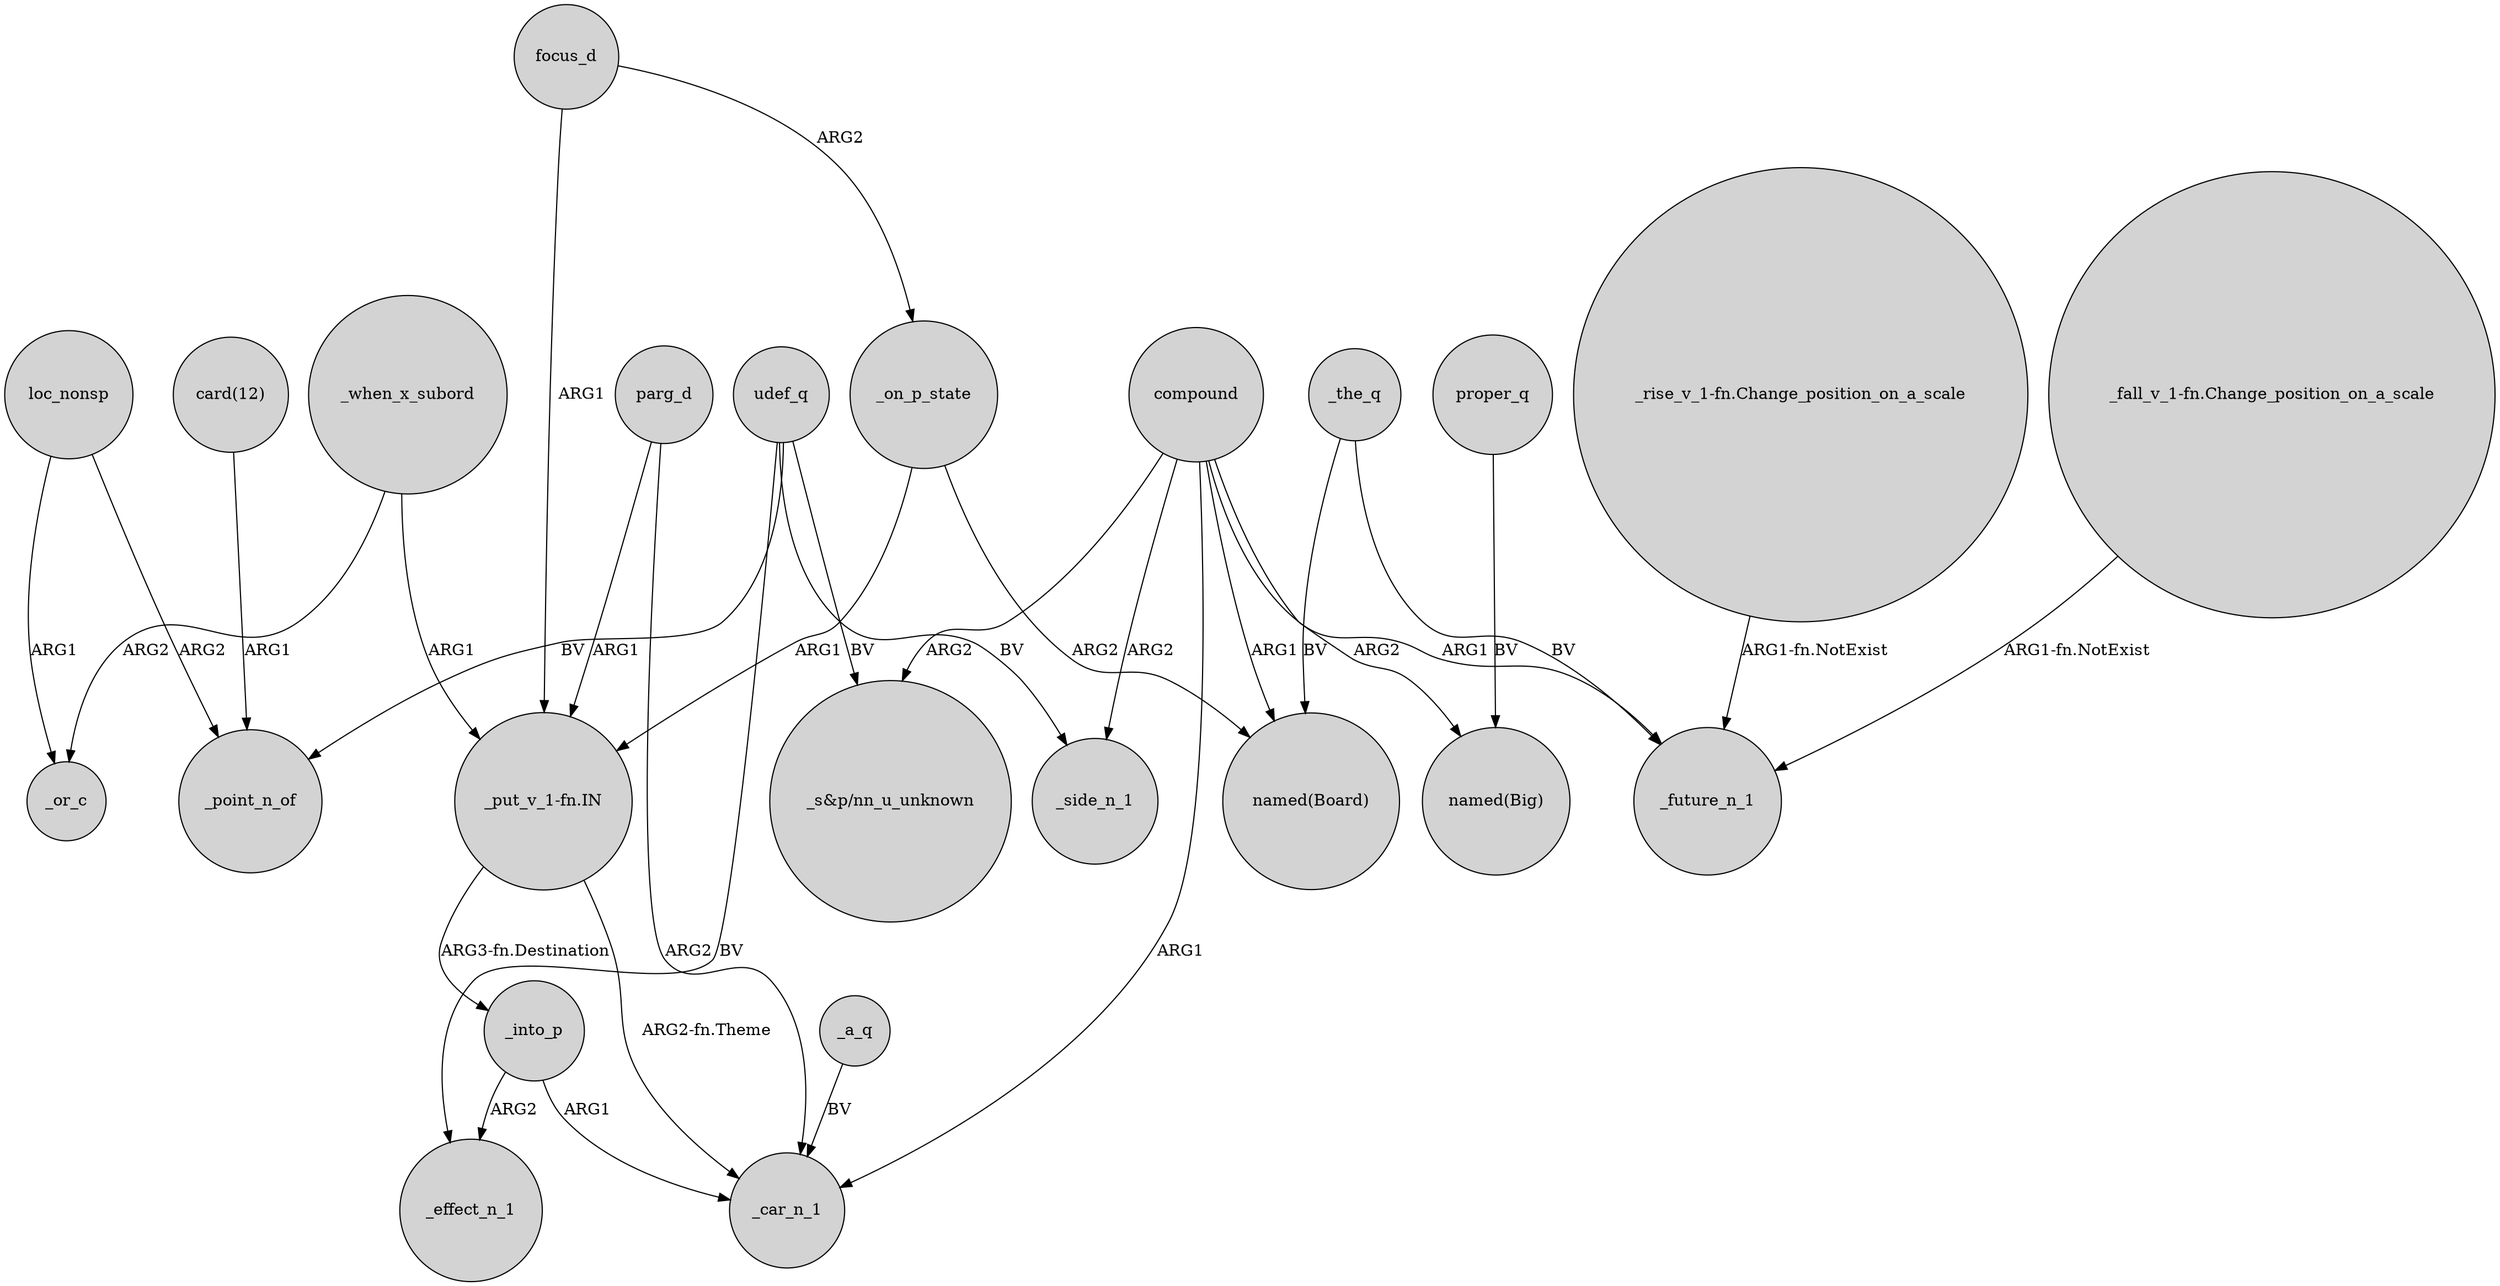 digraph {
	node [shape=circle style=filled]
	"_put_v_1-fn.IN" -> _into_p [label="ARG3-fn.Destination"]
	parg_d -> "_put_v_1-fn.IN" [label=ARG1]
	_the_q -> "named(Board)" [label=BV]
	loc_nonsp -> _point_n_of [label=ARG2]
	compound -> _future_n_1 [label=ARG1]
	_into_p -> _effect_n_1 [label=ARG2]
	udef_q -> "_s&p/nn_u_unknown" [label=BV]
	_into_p -> _car_n_1 [label=ARG1]
	"_rise_v_1-fn.Change_position_on_a_scale" -> _future_n_1 [label="ARG1-fn.NotExist"]
	focus_d -> _on_p_state [label=ARG2]
	udef_q -> _point_n_of [label=BV]
	compound -> _side_n_1 [label=ARG2]
	udef_q -> _effect_n_1 [label=BV]
	udef_q -> _side_n_1 [label=BV]
	"_put_v_1-fn.IN" -> _car_n_1 [label="ARG2-fn.Theme"]
	loc_nonsp -> _or_c [label=ARG1]
	_when_x_subord -> "_put_v_1-fn.IN" [label=ARG1]
	compound -> "named(Board)" [label=ARG1]
	"card(12)" -> _point_n_of [label=ARG1]
	_a_q -> _car_n_1 [label=BV]
	parg_d -> _car_n_1 [label=ARG2]
	compound -> "_s&p/nn_u_unknown" [label=ARG2]
	focus_d -> "_put_v_1-fn.IN" [label=ARG1]
	_when_x_subord -> _or_c [label=ARG2]
	compound -> _car_n_1 [label=ARG1]
	compound -> "named(Big)" [label=ARG2]
	"_fall_v_1-fn.Change_position_on_a_scale" -> _future_n_1 [label="ARG1-fn.NotExist"]
	_the_q -> _future_n_1 [label=BV]
	_on_p_state -> "_put_v_1-fn.IN" [label=ARG1]
	_on_p_state -> "named(Board)" [label=ARG2]
	proper_q -> "named(Big)" [label=BV]
}
